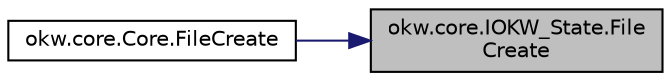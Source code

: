 digraph "okw.core.IOKW_State.FileCreate"
{
 // INTERACTIVE_SVG=YES
 // LATEX_PDF_SIZE
  edge [fontname="Helvetica",fontsize="10",labelfontname="Helvetica",labelfontsize="10"];
  node [fontname="Helvetica",fontsize="10",shape=record];
  rankdir="RL";
  Node1 [label="okw.core.IOKW_State.File\lCreate",height=0.2,width=0.4,color="black", fillcolor="grey75", style="filled", fontcolor="black",tooltip="Legt das gegebene Verzeichniss an."];
  Node1 -> Node2 [dir="back",color="midnightblue",fontsize="10",style="solid",fontname="Helvetica"];
  Node2 [label="okw.core.Core.FileCreate",height=0.2,width=0.4,color="black", fillcolor="white", style="filled",URL="$classokw_1_1core_1_1_core.html#ad882e760fbc07c8816c44b86d138fef7",tooltip="Legt das gegebene Verzeichniss an."];
}
